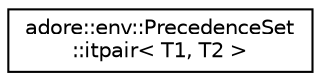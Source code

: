 digraph "Graphical Class Hierarchy"
{
 // LATEX_PDF_SIZE
  edge [fontname="Helvetica",fontsize="10",labelfontname="Helvetica",labelfontsize="10"];
  node [fontname="Helvetica",fontsize="10",shape=record];
  rankdir="LR";
  Node0 [label="adore::env::PrecedenceSet\l::itpair\< T1, T2 \>",height=0.2,width=0.4,color="black", fillcolor="white", style="filled",URL="$structadore_1_1env_1_1PrecedenceSet_1_1itpair.html",tooltip=" "];
}
